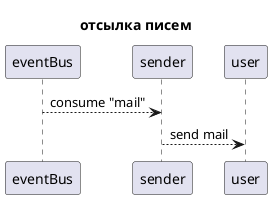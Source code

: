 @startuml mail_flow

title отсылка писем

eventBus --> sender: consume "mail"
sender --> user: send mail

@enduml